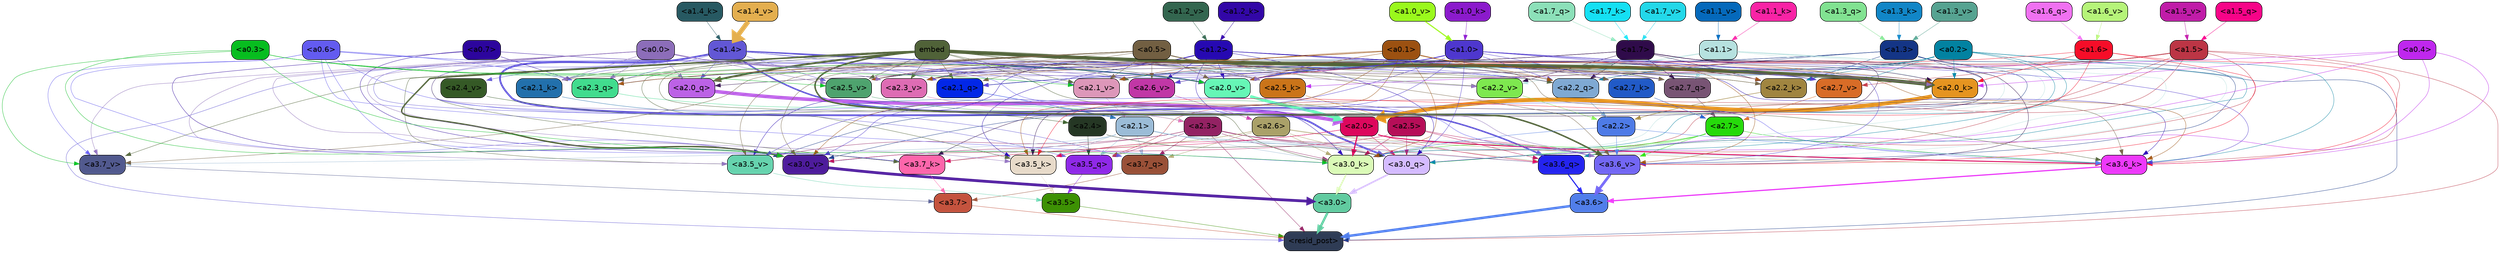strict digraph "" {
	graph [bgcolor=transparent,
		layout=dot,
		overlap=false,
		splines=true
	];
	"<a3.7>"	[color=black,
		fillcolor="#c4533e",
		fontname=Helvetica,
		shape=box,
		style="filled, rounded"];
	"<resid_post>"	[color=black,
		fillcolor="#2f3c55",
		fontname=Helvetica,
		shape=box,
		style="filled, rounded"];
	"<a3.7>" -> "<resid_post>"	[color="#c4533e",
		penwidth=0.6239100098609924];
	"<a3.6>"	[color=black,
		fillcolor="#517eea",
		fontname=Helvetica,
		shape=box,
		style="filled, rounded"];
	"<a3.6>" -> "<resid_post>"	[color="#517eea",
		penwidth=4.569062113761902];
	"<a3.5>"	[color=black,
		fillcolor="#3d9104",
		fontname=Helvetica,
		shape=box,
		style="filled, rounded"];
	"<a3.5>" -> "<resid_post>"	[color="#3d9104",
		penwidth=0.6];
	"<a3.0>"	[color=black,
		fillcolor="#61cba0",
		fontname=Helvetica,
		shape=box,
		style="filled, rounded"];
	"<a3.0>" -> "<resid_post>"	[color="#61cba0",
		penwidth=4.283544182777405];
	"<a2.3>"	[color=black,
		fillcolor="#932263",
		fontname=Helvetica,
		shape=box,
		style="filled, rounded"];
	"<a2.3>" -> "<resid_post>"	[color="#932263",
		penwidth=0.6];
	"<a3.7_q>"	[color=black,
		fillcolor="#995037",
		fontname=Helvetica,
		shape=box,
		style="filled, rounded"];
	"<a2.3>" -> "<a3.7_q>"	[color="#932263",
		penwidth=0.6];
	"<a3.6_q>"	[color=black,
		fillcolor="#2424f0",
		fontname=Helvetica,
		shape=box,
		style="filled, rounded"];
	"<a2.3>" -> "<a3.6_q>"	[color="#932263",
		penwidth=0.6];
	"<a3.5_q>"	[color=black,
		fillcolor="#8f29e8",
		fontname=Helvetica,
		shape=box,
		style="filled, rounded"];
	"<a2.3>" -> "<a3.5_q>"	[color="#932263",
		penwidth=0.6];
	"<a3.0_q>"	[color=black,
		fillcolor="#d4bbff",
		fontname=Helvetica,
		shape=box,
		style="filled, rounded"];
	"<a2.3>" -> "<a3.0_q>"	[color="#932263",
		penwidth=0.6];
	"<a3.0_k>"	[color=black,
		fillcolor="#dafab7",
		fontname=Helvetica,
		shape=box,
		style="filled, rounded"];
	"<a2.3>" -> "<a3.0_k>"	[color="#932263",
		penwidth=0.6];
	"<a3.6_v>"	[color=black,
		fillcolor="#7367f4",
		fontname=Helvetica,
		shape=box,
		style="filled, rounded"];
	"<a2.3>" -> "<a3.6_v>"	[color="#932263",
		penwidth=0.6];
	"<a3.5_v>"	[color=black,
		fillcolor="#66d3ae",
		fontname=Helvetica,
		shape=box,
		style="filled, rounded"];
	"<a2.3>" -> "<a3.5_v>"	[color="#932263",
		penwidth=0.6];
	"<a3.0_v>"	[color=black,
		fillcolor="#4e1c9c",
		fontname=Helvetica,
		shape=box,
		style="filled, rounded"];
	"<a2.3>" -> "<a3.0_v>"	[color="#932263",
		penwidth=0.6];
	"<a1.5>"	[color=black,
		fillcolor="#bc3545",
		fontname=Helvetica,
		shape=box,
		style="filled, rounded"];
	"<a1.5>" -> "<resid_post>"	[color="#bc3545",
		penwidth=0.6];
	"<a1.5>" -> "<a3.6_q>"	[color="#bc3545",
		penwidth=0.6];
	"<a1.5>" -> "<a3.5_q>"	[color="#bc3545",
		penwidth=0.6];
	"<a1.5>" -> "<a3.0_q>"	[color="#bc3545",
		penwidth=0.6];
	"<a3.6_k>"	[color=black,
		fillcolor="#ed39fa",
		fontname=Helvetica,
		shape=box,
		style="filled, rounded"];
	"<a1.5>" -> "<a3.6_k>"	[color="#bc3545",
		penwidth=0.6];
	"<a1.5>" -> "<a3.0_k>"	[color="#bc3545",
		penwidth=0.6];
	"<a2.2_q>"	[color=black,
		fillcolor="#7fa9d3",
		fontname=Helvetica,
		shape=box,
		style="filled, rounded"];
	"<a1.5>" -> "<a2.2_q>"	[color="#bc3545",
		penwidth=0.6];
	"<a2.7_v>"	[color=black,
		fillcolor="#d86c27",
		fontname=Helvetica,
		shape=box,
		style="filled, rounded"];
	"<a1.5>" -> "<a2.7_v>"	[color="#bc3545",
		penwidth=0.6];
	"<a2.6_v>"	[color=black,
		fillcolor="#c137a6",
		fontname=Helvetica,
		shape=box,
		style="filled, rounded"];
	"<a1.5>" -> "<a2.6_v>"	[color="#bc3545",
		penwidth=0.6];
	"<a2.1_v>"	[color=black,
		fillcolor="#dd97b9",
		fontname=Helvetica,
		shape=box,
		style="filled, rounded"];
	"<a1.5>" -> "<a2.1_v>"	[color="#bc3545",
		penwidth=0.6];
	"<a1.4>"	[color=black,
		fillcolor="#6257d5",
		fontname=Helvetica,
		shape=box,
		style="filled, rounded"];
	"<a1.4>" -> "<resid_post>"	[color="#6257d5",
		penwidth=0.6];
	"<a1.4>" -> "<a3.7_q>"	[color="#6257d5",
		penwidth=0.6];
	"<a1.4>" -> "<a3.6_q>"	[color="#6257d5",
		penwidth=2.7536282539367676];
	"<a1.4>" -> "<a3.5_q>"	[color="#6257d5",
		penwidth=0.6];
	"<a1.4>" -> "<a3.0_q>"	[color="#6257d5",
		penwidth=3.3369133472442627];
	"<a2.3_q>"	[color=black,
		fillcolor="#41dc8e",
		fontname=Helvetica,
		shape=box,
		style="filled, rounded"];
	"<a1.4>" -> "<a2.3_q>"	[color="#6257d5",
		penwidth=0.6];
	"<a1.4>" -> "<a2.2_q>"	[color="#6257d5",
		penwidth=0.6];
	"<a2.1_q>"	[color=black,
		fillcolor="#0227e7",
		fontname=Helvetica,
		shape=box,
		style="filled, rounded"];
	"<a1.4>" -> "<a2.1_q>"	[color="#6257d5",
		penwidth=0.6];
	"<a2.0_q>"	[color=black,
		fillcolor="#bc62e6",
		fontname=Helvetica,
		shape=box,
		style="filled, rounded"];
	"<a1.4>" -> "<a2.0_q>"	[color="#6257d5",
		penwidth=0.6];
	"<a2.1_k>"	[color=black,
		fillcolor="#2270ac",
		fontname=Helvetica,
		shape=box,
		style="filled, rounded"];
	"<a1.4>" -> "<a2.1_k>"	[color="#6257d5",
		penwidth=0.6];
	"<a1.4>" -> "<a2.7_v>"	[color="#6257d5",
		penwidth=0.6];
	"<a1.4>" -> "<a2.6_v>"	[color="#6257d5",
		penwidth=0.6];
	"<a2.5_v>"	[color=black,
		fillcolor="#4ea36e",
		fontname=Helvetica,
		shape=box,
		style="filled, rounded"];
	"<a1.4>" -> "<a2.5_v>"	[color="#6257d5",
		penwidth=0.6];
	"<a2.4_v>"	[color=black,
		fillcolor="#355926",
		fontname=Helvetica,
		shape=box,
		style="filled, rounded"];
	"<a1.4>" -> "<a2.4_v>"	[color="#6257d5",
		penwidth=0.6];
	"<a1.4>" -> "<a2.1_v>"	[color="#6257d5",
		penwidth=0.6];
	"<a2.0_v>"	[color=black,
		fillcolor="#66f6b6",
		fontname=Helvetica,
		shape=box,
		style="filled, rounded"];
	"<a1.4>" -> "<a2.0_v>"	[color="#6257d5",
		penwidth=2.2818827629089355];
	"<a1.3>"	[color=black,
		fillcolor="#143586",
		fontname=Helvetica,
		shape=box,
		style="filled, rounded"];
	"<a1.3>" -> "<resid_post>"	[color="#143586",
		penwidth=0.6];
	"<a1.3>" -> "<a3.6_v>"	[color="#143586",
		penwidth=0.6];
	"<a1.3>" -> "<a3.5_v>"	[color="#143586",
		penwidth=0.6];
	"<a1.3>" -> "<a3.0_v>"	[color="#143586",
		penwidth=0.6];
	"<a1.3>" -> "<a2.2_q>"	[color="#143586",
		penwidth=0.6];
	"<a1.3>" -> "<a2.1_q>"	[color="#143586",
		penwidth=0.6];
	"<a2.2_k>"	[color=black,
		fillcolor="#a08540",
		fontname=Helvetica,
		shape=box,
		style="filled, rounded"];
	"<a1.3>" -> "<a2.2_k>"	[color="#143586",
		penwidth=0.6];
	"<a1.3>" -> "<a2.5_v>"	[color="#143586",
		penwidth=0.6];
	"<a3.7_q>" -> "<a3.7>"	[color="#995037",
		penwidth=0.6];
	"<a3.6_q>" -> "<a3.6>"	[color="#2424f0",
		penwidth=2.0344843566417694];
	"<a3.5_q>" -> "<a3.5>"	[color="#8f29e8",
		penwidth=0.6];
	"<a3.0_q>" -> "<a3.0>"	[color="#d4bbff",
		penwidth=2.863015294075012];
	"<a3.7_k>"	[color=black,
		fillcolor="#fd66ab",
		fontname=Helvetica,
		shape=box,
		style="filled, rounded"];
	"<a3.7_k>" -> "<a3.7>"	[color="#fd66ab",
		penwidth=0.6];
	"<a3.6_k>" -> "<a3.6>"	[color="#ed39fa",
		penwidth=2.1770318150520325];
	"<a3.5_k>"	[color=black,
		fillcolor="#e7dac9",
		fontname=Helvetica,
		shape=box,
		style="filled, rounded"];
	"<a3.5_k>" -> "<a3.5>"	[color="#e7dac9",
		penwidth=0.6];
	"<a3.0_k>" -> "<a3.0>"	[color="#dafab7",
		penwidth=2.6323853135108948];
	"<a3.7_v>"	[color=black,
		fillcolor="#51598e",
		fontname=Helvetica,
		shape=box,
		style="filled, rounded"];
	"<a3.7_v>" -> "<a3.7>"	[color="#51598e",
		penwidth=0.6];
	"<a3.6_v>" -> "<a3.6>"	[color="#7367f4",
		penwidth=4.972373723983765];
	"<a3.5_v>" -> "<a3.5>"	[color="#66d3ae",
		penwidth=0.6];
	"<a3.0_v>" -> "<a3.0>"	[color="#4e1c9c",
		penwidth=5.1638524532318115];
	"<a2.6>"	[color=black,
		fillcolor="#aaa169",
		fontname=Helvetica,
		shape=box,
		style="filled, rounded"];
	"<a2.6>" -> "<a3.7_q>"	[color="#aaa169",
		penwidth=0.6];
	"<a2.6>" -> "<a3.6_q>"	[color="#aaa169",
		penwidth=0.6];
	"<a2.6>" -> "<a3.0_q>"	[color="#aaa169",
		penwidth=0.6];
	"<a2.6>" -> "<a3.7_k>"	[color="#aaa169",
		penwidth=0.6];
	"<a2.6>" -> "<a3.6_k>"	[color="#aaa169",
		penwidth=0.6];
	"<a2.6>" -> "<a3.5_k>"	[color="#aaa169",
		penwidth=0.6];
	"<a2.6>" -> "<a3.0_k>"	[color="#aaa169",
		penwidth=0.6];
	"<a2.1>"	[color=black,
		fillcolor="#9bbcd7",
		fontname=Helvetica,
		shape=box,
		style="filled, rounded"];
	"<a2.1>" -> "<a3.7_q>"	[color="#9bbcd7",
		penwidth=0.6];
	"<a2.1>" -> "<a3.6_q>"	[color="#9bbcd7",
		penwidth=0.6];
	"<a2.1>" -> "<a3.5_q>"	[color="#9bbcd7",
		penwidth=0.6];
	"<a2.1>" -> "<a3.0_q>"	[color="#9bbcd7",
		penwidth=0.6];
	"<a2.1>" -> "<a3.7_k>"	[color="#9bbcd7",
		penwidth=0.6];
	"<a2.1>" -> "<a3.6_k>"	[color="#9bbcd7",
		penwidth=0.6];
	"<a2.1>" -> "<a3.5_k>"	[color="#9bbcd7",
		penwidth=0.6];
	"<a2.1>" -> "<a3.0_k>"	[color="#9bbcd7",
		penwidth=0.6];
	"<a2.1>" -> "<a3.7_v>"	[color="#9bbcd7",
		penwidth=0.6];
	"<a2.1>" -> "<a3.6_v>"	[color="#9bbcd7",
		penwidth=0.6];
	"<a2.1>" -> "<a3.0_v>"	[color="#9bbcd7",
		penwidth=0.6];
	"<a2.7>"	[color=black,
		fillcolor="#26da0b",
		fontname=Helvetica,
		shape=box,
		style="filled, rounded"];
	"<a2.7>" -> "<a3.6_q>"	[color="#26da0b",
		penwidth=0.6];
	"<a2.7>" -> "<a3.0_q>"	[color="#26da0b",
		penwidth=0.6];
	"<a2.7>" -> "<a3.6_k>"	[color="#26da0b",
		penwidth=0.6];
	"<a2.7>" -> "<a3.0_k>"	[color="#26da0b",
		penwidth=0.6];
	"<a2.7>" -> "<a3.6_v>"	[color="#26da0b",
		penwidth=0.6];
	"<a2.5>"	[color=black,
		fillcolor="#b60e58",
		fontname=Helvetica,
		shape=box,
		style="filled, rounded"];
	"<a2.5>" -> "<a3.6_q>"	[color="#b60e58",
		penwidth=0.6];
	"<a2.5>" -> "<a3.0_q>"	[color="#b60e58",
		penwidth=0.6];
	"<a2.5>" -> "<a3.0_k>"	[color="#b60e58",
		penwidth=0.6];
	"<a2.5>" -> "<a3.6_v>"	[color="#b60e58",
		penwidth=0.6];
	"<a2.5>" -> "<a3.0_v>"	[color="#b60e58",
		penwidth=0.6];
	"<a2.0>"	[color=black,
		fillcolor="#dd085d",
		fontname=Helvetica,
		shape=box,
		style="filled, rounded"];
	"<a2.0>" -> "<a3.6_q>"	[color="#dd085d",
		penwidth=0.6];
	"<a2.0>" -> "<a3.0_q>"	[color="#dd085d",
		penwidth=0.6];
	"<a2.0>" -> "<a3.7_k>"	[color="#dd085d",
		penwidth=0.6];
	"<a2.0>" -> "<a3.6_k>"	[color="#dd085d",
		penwidth=1.7047871947288513];
	"<a2.0>" -> "<a3.5_k>"	[color="#dd085d",
		penwidth=0.6];
	"<a2.0>" -> "<a3.0_k>"	[color="#dd085d",
		penwidth=2.239806979894638];
	"<a1.1>"	[color=black,
		fillcolor="#b6e1df",
		fontname=Helvetica,
		shape=box,
		style="filled, rounded"];
	"<a1.1>" -> "<a3.6_q>"	[color="#b6e1df",
		penwidth=0.6];
	"<a1.1>" -> "<a3.0_q>"	[color="#b6e1df",
		penwidth=0.6];
	"<a1.1>" -> "<a3.0_k>"	[color="#b6e1df",
		penwidth=0.6];
	"<a1.1>" -> "<a3.6_v>"	[color="#b6e1df",
		penwidth=0.6];
	"<a2.7_q>"	[color=black,
		fillcolor="#785474",
		fontname=Helvetica,
		shape=box,
		style="filled, rounded"];
	"<a1.1>" -> "<a2.7_q>"	[color="#b6e1df",
		penwidth=0.6];
	"<a2.5_k>"	[color=black,
		fillcolor="#ca7419",
		fontname=Helvetica,
		shape=box,
		style="filled, rounded"];
	"<a1.1>" -> "<a2.5_k>"	[color="#b6e1df",
		penwidth=0.6];
	"<a2.0_k>"	[color=black,
		fillcolor="#e59420",
		fontname=Helvetica,
		shape=box,
		style="filled, rounded"];
	"<a1.1>" -> "<a2.0_k>"	[color="#b6e1df",
		penwidth=0.6];
	"<a1.1>" -> "<a2.6_v>"	[color="#b6e1df",
		penwidth=0.6];
	"<a2.2_v>"	[color=black,
		fillcolor="#7ee84f",
		fontname=Helvetica,
		shape=box,
		style="filled, rounded"];
	"<a1.1>" -> "<a2.2_v>"	[color="#b6e1df",
		penwidth=0.6];
	"<a1.1>" -> "<a2.1_v>"	[color="#b6e1df",
		penwidth=0.6];
	"<a1.1>" -> "<a2.0_v>"	[color="#b6e1df",
		penwidth=0.6];
	"<a0.4>"	[color=black,
		fillcolor="#bf27ee",
		fontname=Helvetica,
		shape=box,
		style="filled, rounded"];
	"<a0.4>" -> "<a3.6_q>"	[color="#bf27ee",
		penwidth=0.6];
	"<a0.4>" -> "<a3.0_q>"	[color="#bf27ee",
		penwidth=0.6];
	"<a0.4>" -> "<a3.6_k>"	[color="#bf27ee",
		penwidth=0.6];
	"<a0.4>" -> "<a2.5_k>"	[color="#bf27ee",
		penwidth=0.6];
	"<a0.4>" -> "<a2.0_k>"	[color="#bf27ee",
		penwidth=0.6];
	"<a0.2>"	[color=black,
		fillcolor="#0282a1",
		fontname=Helvetica,
		shape=box,
		style="filled, rounded"];
	"<a0.2>" -> "<a3.6_q>"	[color="#0282a1",
		penwidth=0.6];
	"<a0.2>" -> "<a3.0_q>"	[color="#0282a1",
		penwidth=0.6];
	"<a0.2>" -> "<a3.6_k>"	[color="#0282a1",
		penwidth=0.6];
	"<a0.2>" -> "<a3.0_k>"	[color="#0282a1",
		penwidth=0.6];
	"<a0.2>" -> "<a2.2_q>"	[color="#0282a1",
		penwidth=0.6];
	"<a0.2>" -> "<a2.2_k>"	[color="#0282a1",
		penwidth=0.6];
	"<a0.2>" -> "<a2.0_k>"	[color="#0282a1",
		penwidth=0.6];
	"<a0.2>" -> "<a2.7_v>"	[color="#0282a1",
		penwidth=0.6];
	"<a0.2>" -> "<a2.1_v>"	[color="#0282a1",
		penwidth=0.6];
	"<a0.2>" -> "<a2.0_v>"	[color="#0282a1",
		penwidth=0.6];
	"<a2.4>"	[color=black,
		fillcolor="#253724",
		fontname=Helvetica,
		shape=box,
		style="filled, rounded"];
	"<a2.4>" -> "<a3.5_q>"	[color="#253724",
		penwidth=0.6];
	"<a2.4>" -> "<a3.0_q>"	[color="#253724",
		penwidth=0.6];
	"<a1.2>"	[color=black,
		fillcolor="#2609b2",
		fontname=Helvetica,
		shape=box,
		style="filled, rounded"];
	"<a1.2>" -> "<a3.0_q>"	[color="#2609b2",
		penwidth=0.6];
	"<a1.2>" -> "<a3.6_k>"	[color="#2609b2",
		penwidth=0.6];
	"<a1.2>" -> "<a3.5_k>"	[color="#2609b2",
		penwidth=0.6];
	"<a1.2>" -> "<a3.0_k>"	[color="#2609b2",
		penwidth=0.6];
	"<a1.2>" -> "<a3.5_v>"	[color="#2609b2",
		penwidth=0.6];
	"<a1.2>" -> "<a2.7_q>"	[color="#2609b2",
		penwidth=0.6];
	"<a1.2>" -> "<a2.2_q>"	[color="#2609b2",
		penwidth=0.6];
	"<a1.2>" -> "<a2.2_k>"	[color="#2609b2",
		penwidth=0.6];
	"<a1.2>" -> "<a2.6_v>"	[color="#2609b2",
		penwidth=0.6];
	"<a1.2>" -> "<a2.5_v>"	[color="#2609b2",
		penwidth=0.6];
	"<a2.3_v>"	[color=black,
		fillcolor="#de6cb4",
		fontname=Helvetica,
		shape=box,
		style="filled, rounded"];
	"<a1.2>" -> "<a2.3_v>"	[color="#2609b2",
		penwidth=0.6];
	"<a1.2>" -> "<a2.0_v>"	[color="#2609b2",
		penwidth=0.6];
	"<a1.7>"	[color=black,
		fillcolor="#2f0b4a",
		fontname=Helvetica,
		shape=box,
		style="filled, rounded"];
	"<a1.7>" -> "<a3.7_k>"	[color="#2f0b4a",
		penwidth=0.6];
	"<a1.7>" -> "<a3.5_k>"	[color="#2f0b4a",
		penwidth=0.6];
	"<a1.7>" -> "<a3.6_v>"	[color="#2f0b4a",
		penwidth=0.6];
	"<a1.7>" -> "<a2.7_q>"	[color="#2f0b4a",
		penwidth=0.6];
	"<a1.7>" -> "<a2.2_q>"	[color="#2f0b4a",
		penwidth=0.6];
	"<a1.7>" -> "<a2.0_q>"	[color="#2f0b4a",
		penwidth=0.6];
	"<a1.7>" -> "<a2.2_k>"	[color="#2f0b4a",
		penwidth=0.6];
	"<a1.7>" -> "<a2.0_k>"	[color="#2f0b4a",
		penwidth=0.6];
	"<a1.7>" -> "<a2.5_v>"	[color="#2f0b4a",
		penwidth=0.6];
	"<a1.7>" -> "<a2.3_v>"	[color="#2f0b4a",
		penwidth=0.6];
	"<a1.7>" -> "<a2.2_v>"	[color="#2f0b4a",
		penwidth=0.6];
	"<a0.7>"	[color=black,
		fillcolor="#2c059d",
		fontname=Helvetica,
		shape=box,
		style="filled, rounded"];
	"<a0.7>" -> "<a3.7_k>"	[color="#2c059d",
		penwidth=0.6];
	"<a0.7>" -> "<a3.0_v>"	[color="#2c059d",
		penwidth=0.6];
	"<a0.7>" -> "<a2.3_q>"	[color="#2c059d",
		penwidth=0.6];
	"<a0.7>" -> "<a2.2_q>"	[color="#2c059d",
		penwidth=0.6];
	"<a0.6>"	[color=black,
		fillcolor="#635bf0",
		fontname=Helvetica,
		shape=box,
		style="filled, rounded"];
	"<a0.6>" -> "<a3.7_k>"	[color="#635bf0",
		penwidth=0.6];
	"<a0.6>" -> "<a3.6_k>"	[color="#635bf0",
		penwidth=0.6];
	"<a0.6>" -> "<a3.0_k>"	[color="#635bf0",
		penwidth=0.6];
	"<a0.6>" -> "<a3.7_v>"	[color="#635bf0",
		penwidth=0.6];
	"<a0.6>" -> "<a3.6_v>"	[color="#635bf0",
		penwidth=0.6];
	"<a0.6>" -> "<a3.0_v>"	[color="#635bf0",
		penwidth=0.6];
	"<a0.6>" -> "<a2.3_q>"	[color="#635bf0",
		penwidth=0.6];
	"<a0.6>" -> "<a2.2_q>"	[color="#635bf0",
		penwidth=0.6];
	embed	[color=black,
		fillcolor="#506238",
		fontname=Helvetica,
		shape=box,
		style="filled, rounded"];
	embed -> "<a3.7_k>"	[color="#506238",
		penwidth=0.6];
	embed -> "<a3.6_k>"	[color="#506238",
		penwidth=0.6];
	embed -> "<a3.5_k>"	[color="#506238",
		penwidth=0.6];
	embed -> "<a3.0_k>"	[color="#506238",
		penwidth=0.6];
	embed -> "<a3.7_v>"	[color="#506238",
		penwidth=0.6];
	embed -> "<a3.6_v>"	[color="#506238",
		penwidth=2.7369276881217957];
	embed -> "<a3.5_v>"	[color="#506238",
		penwidth=0.6];
	embed -> "<a3.0_v>"	[color="#506238",
		penwidth=2.5778204202651978];
	embed -> "<a2.7_q>"	[color="#506238",
		penwidth=0.6];
	embed -> "<a2.3_q>"	[color="#506238",
		penwidth=0.6];
	embed -> "<a2.2_q>"	[color="#506238",
		penwidth=0.6];
	embed -> "<a2.1_q>"	[color="#506238",
		penwidth=0.6];
	embed -> "<a2.0_q>"	[color="#506238",
		penwidth=3.459219217300415];
	embed -> "<a2.5_k>"	[color="#506238",
		penwidth=0.6];
	embed -> "<a2.2_k>"	[color="#506238",
		penwidth=0.6363201141357422];
	embed -> "<a2.1_k>"	[color="#506238",
		penwidth=0.6];
	embed -> "<a2.0_k>"	[color="#506238",
		penwidth=6.407642982900143];
	embed -> "<a2.7_v>"	[color="#506238",
		penwidth=0.6];
	embed -> "<a2.6_v>"	[color="#506238",
		penwidth=0.6];
	embed -> "<a2.5_v>"	[color="#506238",
		penwidth=0.6];
	embed -> "<a2.3_v>"	[color="#506238",
		penwidth=0.6];
	embed -> "<a2.2_v>"	[color="#506238",
		penwidth=0.6175012588500977];
	embed -> "<a2.1_v>"	[color="#506238",
		penwidth=0.6];
	embed -> "<a2.0_v>"	[color="#506238",
		penwidth=0.6];
	"<a2.2>"	[color=black,
		fillcolor="#4e7be7",
		fontname=Helvetica,
		shape=box,
		style="filled, rounded"];
	"<a2.2>" -> "<a3.6_k>"	[color="#4e7be7",
		penwidth=0.6];
	"<a2.2>" -> "<a3.0_k>"	[color="#4e7be7",
		penwidth=0.6];
	"<a2.2>" -> "<a3.6_v>"	[color="#4e7be7",
		penwidth=0.6];
	"<a1.6>"	[color=black,
		fillcolor="#f60d28",
		fontname=Helvetica,
		shape=box,
		style="filled, rounded"];
	"<a1.6>" -> "<a3.6_k>"	[color="#f60d28",
		penwidth=0.6];
	"<a1.6>" -> "<a3.5_k>"	[color="#f60d28",
		penwidth=0.6];
	"<a1.6>" -> "<a3.6_v>"	[color="#f60d28",
		penwidth=0.6];
	"<a1.6>" -> "<a2.0_k>"	[color="#f60d28",
		penwidth=0.6];
	"<a1.6>" -> "<a2.0_v>"	[color="#f60d28",
		penwidth=0.6];
	"<a1.0>"	[color=black,
		fillcolor="#4e37ce",
		fontname=Helvetica,
		shape=box,
		style="filled, rounded"];
	"<a1.0>" -> "<a3.6_k>"	[color="#4e37ce",
		penwidth=0.6];
	"<a1.0>" -> "<a3.0_k>"	[color="#4e37ce",
		penwidth=0.6];
	"<a1.0>" -> "<a3.6_v>"	[color="#4e37ce",
		penwidth=0.6];
	"<a1.0>" -> "<a3.5_v>"	[color="#4e37ce",
		penwidth=0.6];
	"<a1.0>" -> "<a3.0_v>"	[color="#4e37ce",
		penwidth=0.6];
	"<a1.0>" -> "<a2.3_q>"	[color="#4e37ce",
		penwidth=0.6];
	"<a1.0>" -> "<a2.2_q>"	[color="#4e37ce",
		penwidth=0.6];
	"<a1.0>" -> "<a2.1_q>"	[color="#4e37ce",
		penwidth=0.6];
	"<a2.7_k>"	[color=black,
		fillcolor="#215ac7",
		fontname=Helvetica,
		shape=box,
		style="filled, rounded"];
	"<a1.0>" -> "<a2.7_k>"	[color="#4e37ce",
		penwidth=0.6];
	"<a1.0>" -> "<a2.2_k>"	[color="#4e37ce",
		penwidth=0.6];
	"<a1.0>" -> "<a2.0_k>"	[color="#4e37ce",
		penwidth=0.6];
	"<a1.0>" -> "<a2.7_v>"	[color="#4e37ce",
		penwidth=0.6];
	"<a1.0>" -> "<a2.6_v>"	[color="#4e37ce",
		penwidth=0.6];
	"<a1.0>" -> "<a2.0_v>"	[color="#4e37ce",
		penwidth=1.2978954315185547];
	"<a0.5>"	[color=black,
		fillcolor="#725f42",
		fontname=Helvetica,
		shape=box,
		style="filled, rounded"];
	"<a0.5>" -> "<a3.6_k>"	[color="#725f42",
		penwidth=0.6];
	"<a0.5>" -> "<a3.7_v>"	[color="#725f42",
		penwidth=0.6];
	"<a0.5>" -> "<a3.6_v>"	[color="#725f42",
		penwidth=0.6];
	"<a0.5>" -> "<a3.5_v>"	[color="#725f42",
		penwidth=0.6];
	"<a0.5>" -> "<a3.0_v>"	[color="#725f42",
		penwidth=0.6];
	"<a0.5>" -> "<a2.7_q>"	[color="#725f42",
		penwidth=0.6];
	"<a0.5>" -> "<a2.3_q>"	[color="#725f42",
		penwidth=0.6];
	"<a0.5>" -> "<a2.2_q>"	[color="#725f42",
		penwidth=0.6];
	"<a0.5>" -> "<a2.1_q>"	[color="#725f42",
		penwidth=0.6];
	"<a0.5>" -> "<a2.0_q>"	[color="#725f42",
		penwidth=0.6];
	"<a0.5>" -> "<a2.7_k>"	[color="#725f42",
		penwidth=0.6];
	"<a0.5>" -> "<a2.5_k>"	[color="#725f42",
		penwidth=0.6];
	"<a0.5>" -> "<a2.2_k>"	[color="#725f42",
		penwidth=0.6];
	"<a0.5>" -> "<a2.1_k>"	[color="#725f42",
		penwidth=0.6];
	"<a0.5>" -> "<a2.0_k>"	[color="#725f42",
		penwidth=0.7721366882324219];
	"<a0.5>" -> "<a2.6_v>"	[color="#725f42",
		penwidth=0.6];
	"<a0.5>" -> "<a2.3_v>"	[color="#725f42",
		penwidth=0.6];
	"<a0.5>" -> "<a2.1_v>"	[color="#725f42",
		penwidth=0.6];
	"<a0.5>" -> "<a2.0_v>"	[color="#725f42",
		penwidth=0.6];
	"<a0.1>"	[color=black,
		fillcolor="#9c5111",
		fontname=Helvetica,
		shape=box,
		style="filled, rounded"];
	"<a0.1>" -> "<a3.6_k>"	[color="#9c5111",
		penwidth=0.6];
	"<a0.1>" -> "<a3.5_k>"	[color="#9c5111",
		penwidth=0.6];
	"<a0.1>" -> "<a3.0_k>"	[color="#9c5111",
		penwidth=0.6];
	"<a0.1>" -> "<a3.6_v>"	[color="#9c5111",
		penwidth=0.6];
	"<a0.1>" -> "<a3.0_v>"	[color="#9c5111",
		penwidth=0.6];
	"<a0.1>" -> "<a2.3_q>"	[color="#9c5111",
		penwidth=0.6];
	"<a0.1>" -> "<a2.2_q>"	[color="#9c5111",
		penwidth=0.6];
	"<a0.1>" -> "<a2.2_k>"	[color="#9c5111",
		penwidth=0.6];
	"<a0.1>" -> "<a2.0_k>"	[color="#9c5111",
		penwidth=0.6];
	"<a0.1>" -> "<a2.5_v>"	[color="#9c5111",
		penwidth=0.6];
	"<a0.1>" -> "<a2.3_v>"	[color="#9c5111",
		penwidth=0.6];
	"<a0.1>" -> "<a2.1_v>"	[color="#9c5111",
		penwidth=0.6];
	"<a0.1>" -> "<a2.0_v>"	[color="#9c5111",
		penwidth=0.6];
	"<a0.0>"	[color=black,
		fillcolor="#8c6db9",
		fontname=Helvetica,
		shape=box,
		style="filled, rounded"];
	"<a0.0>" -> "<a3.5_k>"	[color="#8c6db9",
		penwidth=0.6];
	"<a0.0>" -> "<a3.7_v>"	[color="#8c6db9",
		penwidth=0.6];
	"<a0.0>" -> "<a3.6_v>"	[color="#8c6db9",
		penwidth=0.6];
	"<a0.0>" -> "<a3.5_v>"	[color="#8c6db9",
		penwidth=0.6];
	"<a0.0>" -> "<a3.0_v>"	[color="#8c6db9",
		penwidth=0.6];
	"<a0.0>" -> "<a2.3_q>"	[color="#8c6db9",
		penwidth=0.6];
	"<a0.0>" -> "<a2.0_q>"	[color="#8c6db9",
		penwidth=0.6];
	"<a0.0>" -> "<a2.5_k>"	[color="#8c6db9",
		penwidth=0.6];
	"<a0.0>" -> "<a2.1_k>"	[color="#8c6db9",
		penwidth=0.6];
	"<a0.0>" -> "<a2.0_k>"	[color="#8c6db9",
		penwidth=0.6];
	"<a0.0>" -> "<a2.5_v>"	[color="#8c6db9",
		penwidth=0.6];
	"<a0.0>" -> "<a2.3_v>"	[color="#8c6db9",
		penwidth=0.6];
	"<a0.0>" -> "<a2.2_v>"	[color="#8c6db9",
		penwidth=0.6];
	"<a0.0>" -> "<a2.0_v>"	[color="#8c6db9",
		penwidth=0.6];
	"<a0.3>"	[color=black,
		fillcolor="#07bd1f",
		fontname=Helvetica,
		shape=box,
		style="filled, rounded"];
	"<a0.3>" -> "<a3.0_k>"	[color="#07bd1f",
		penwidth=0.6];
	"<a0.3>" -> "<a3.7_v>"	[color="#07bd1f",
		penwidth=0.6];
	"<a0.3>" -> "<a3.0_v>"	[color="#07bd1f",
		penwidth=0.6];
	"<a0.3>" -> "<a2.5_v>"	[color="#07bd1f",
		penwidth=0.6];
	"<a0.3>" -> "<a2.1_v>"	[color="#07bd1f",
		penwidth=0.6];
	"<a0.3>" -> "<a2.0_v>"	[color="#07bd1f",
		penwidth=0.6];
	"<a2.7_q>" -> "<a2.7>"	[color="#785474",
		penwidth=0.6];
	"<a2.3_q>" -> "<a2.3>"	[color="#41dc8e",
		penwidth=0.6];
	"<a2.2_q>" -> "<a2.2>"	[color="#7fa9d3",
		penwidth=0.7441773414611816];
	"<a2.1_q>" -> "<a2.1>"	[color="#0227e7",
		penwidth=0.6];
	"<a2.0_q>" -> "<a2.0>"	[color="#bc62e6",
		penwidth=6.422367453575134];
	"<a2.7_k>" -> "<a2.7>"	[color="#215ac7",
		penwidth=0.6];
	"<a2.5_k>" -> "<a2.5>"	[color="#ca7419",
		penwidth=0.6];
	"<a2.2_k>" -> "<a2.2>"	[color="#a08540",
		penwidth=0.8810110092163086];
	"<a2.1_k>" -> "<a2.1>"	[color="#2270ac",
		penwidth=0.6];
	"<a2.0_k>" -> "<a2.0>"	[color="#e59420",
		penwidth=7.398894429206848];
	"<a2.7_v>" -> "<a2.7>"	[color="#d86c27",
		penwidth=0.6];
	"<a2.6_v>" -> "<a2.6>"	[color="#c137a6",
		penwidth=0.6];
	"<a2.5_v>" -> "<a2.5>"	[color="#4ea36e",
		penwidth=0.6];
	"<a2.4_v>" -> "<a2.4>"	[color="#355926",
		penwidth=0.6];
	"<a2.3_v>" -> "<a2.3>"	[color="#de6cb4",
		penwidth=0.6];
	"<a2.2_v>" -> "<a2.2>"	[color="#7ee84f",
		penwidth=0.6];
	"<a2.1_v>" -> "<a2.1>"	[color="#dd97b9",
		penwidth=0.6];
	"<a2.0_v>" -> "<a2.0>"	[color="#66f6b6",
		penwidth=5.395828627049923];
	"<a1.7_q>"	[color=black,
		fillcolor="#8ce0b9",
		fontname=Helvetica,
		shape=box,
		style="filled, rounded"];
	"<a1.7_q>" -> "<a1.7>"	[color="#8ce0b9",
		penwidth=0.6];
	"<a1.6_q>"	[color=black,
		fillcolor="#f071f1",
		fontname=Helvetica,
		shape=box,
		style="filled, rounded"];
	"<a1.6_q>" -> "<a1.6>"	[color="#f071f1",
		penwidth=0.6];
	"<a1.5_q>"	[color=black,
		fillcolor="#f60488",
		fontname=Helvetica,
		shape=box,
		style="filled, rounded"];
	"<a1.5_q>" -> "<a1.5>"	[color="#f60488",
		penwidth=0.6];
	"<a1.3_q>"	[color=black,
		fillcolor="#81e291",
		fontname=Helvetica,
		shape=box,
		style="filled, rounded"];
	"<a1.3_q>" -> "<a1.3>"	[color="#81e291",
		penwidth=0.6];
	"<a1.7_k>"	[color=black,
		fillcolor="#15e0f3",
		fontname=Helvetica,
		shape=box,
		style="filled, rounded"];
	"<a1.7_k>" -> "<a1.7>"	[color="#15e0f3",
		penwidth=0.6];
	"<a1.4_k>"	[color=black,
		fillcolor="#275962",
		fontname=Helvetica,
		shape=box,
		style="filled, rounded"];
	"<a1.4_k>" -> "<a1.4>"	[color="#275962",
		penwidth=0.6];
	"<a1.3_k>"	[color=black,
		fillcolor="#1186c7",
		fontname=Helvetica,
		shape=box,
		style="filled, rounded"];
	"<a1.3_k>" -> "<a1.3>"	[color="#1186c7",
		penwidth=0.6];
	"<a1.2_k>"	[color=black,
		fillcolor="#3207a7",
		fontname=Helvetica,
		shape=box,
		style="filled, rounded"];
	"<a1.2_k>" -> "<a1.2>"	[color="#3207a7",
		penwidth=0.6];
	"<a1.1_k>"	[color=black,
		fillcolor="#f823a5",
		fontname=Helvetica,
		shape=box,
		style="filled, rounded"];
	"<a1.1_k>" -> "<a1.1>"	[color="#f823a5",
		penwidth=0.6];
	"<a1.0_k>"	[color=black,
		fillcolor="#8b1acc",
		fontname=Helvetica,
		shape=box,
		style="filled, rounded"];
	"<a1.0_k>" -> "<a1.0>"	[color="#8b1acc",
		penwidth=0.6];
	"<a1.7_v>"	[color=black,
		fillcolor="#23d8e9",
		fontname=Helvetica,
		shape=box,
		style="filled, rounded"];
	"<a1.7_v>" -> "<a1.7>"	[color="#23d8e9",
		penwidth=0.6];
	"<a1.6_v>"	[color=black,
		fillcolor="#b6f479",
		fontname=Helvetica,
		shape=box,
		style="filled, rounded"];
	"<a1.6_v>" -> "<a1.6>"	[color="#b6f479",
		penwidth=0.6];
	"<a1.5_v>"	[color=black,
		fillcolor="#c01ca8",
		fontname=Helvetica,
		shape=box,
		style="filled, rounded"];
	"<a1.5_v>" -> "<a1.5>"	[color="#c01ca8",
		penwidth=0.6];
	"<a1.4_v>"	[color=black,
		fillcolor="#e4af4f",
		fontname=Helvetica,
		shape=box,
		style="filled, rounded"];
	"<a1.4_v>" -> "<a1.4>"	[color="#e4af4f",
		penwidth=8.774570226669312];
	"<a1.3_v>"	[color=black,
		fillcolor="#56a391",
		fontname=Helvetica,
		shape=box,
		style="filled, rounded"];
	"<a1.3_v>" -> "<a1.3>"	[color="#56a391",
		penwidth=0.6];
	"<a1.2_v>"	[color=black,
		fillcolor="#33664f",
		fontname=Helvetica,
		shape=box,
		style="filled, rounded"];
	"<a1.2_v>" -> "<a1.2>"	[color="#33664f",
		penwidth=0.6];
	"<a1.1_v>"	[color=black,
		fillcolor="#0569bb",
		fontname=Helvetica,
		shape=box,
		style="filled, rounded"];
	"<a1.1_v>" -> "<a1.1>"	[color="#0569bb",
		penwidth=0.6];
	"<a1.0_v>"	[color=black,
		fillcolor="#9af81c",
		fontname=Helvetica,
		shape=box,
		style="filled, rounded"];
	"<a1.0_v>" -> "<a1.0>"	[color="#9af81c",
		penwidth=2.0497570037841797];
}
